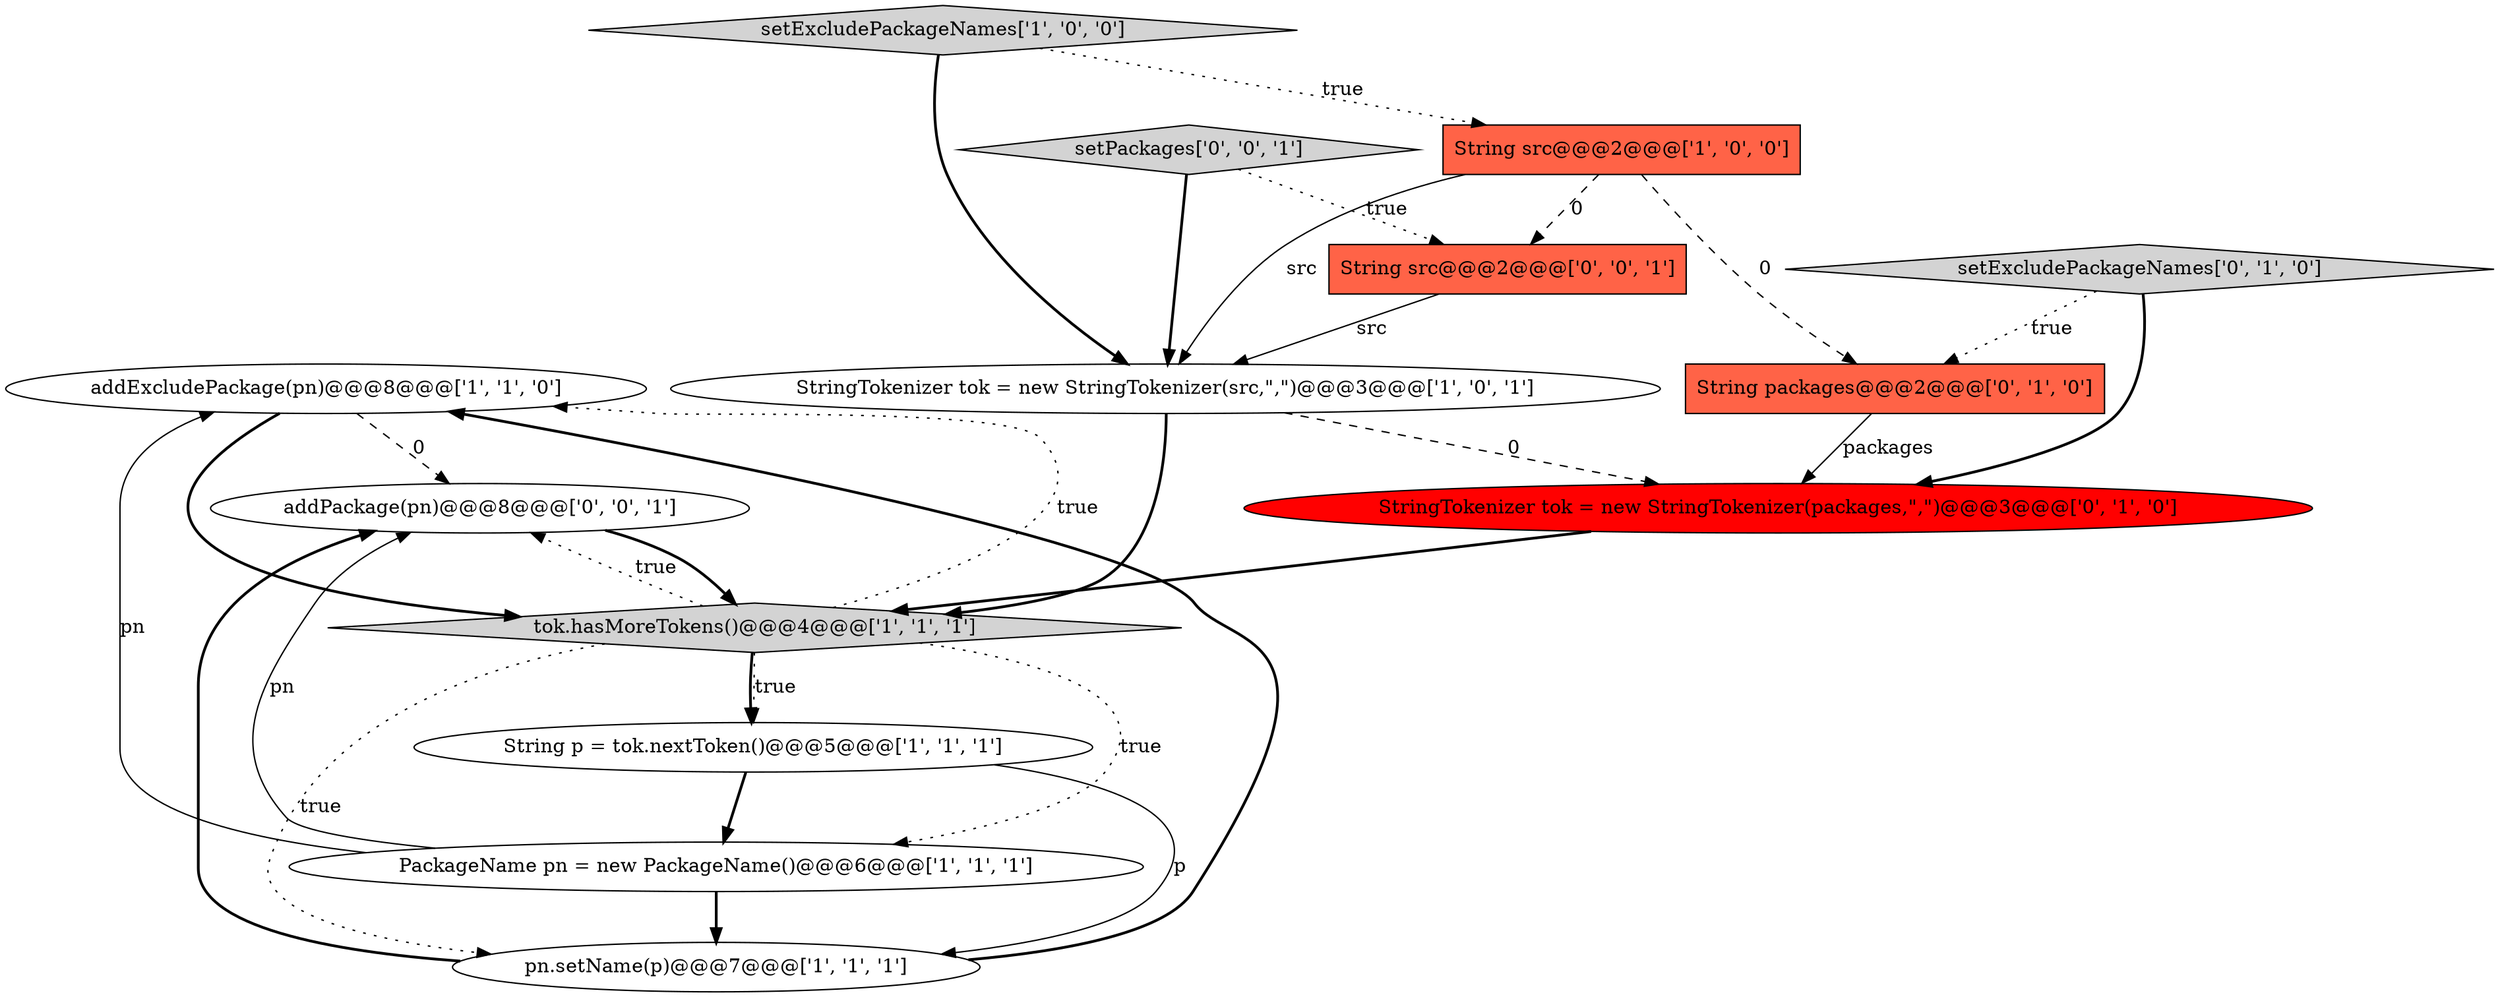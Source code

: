 digraph {
1 [style = filled, label = "addExcludePackage(pn)@@@8@@@['1', '1', '0']", fillcolor = white, shape = ellipse image = "AAA0AAABBB1BBB"];
11 [style = filled, label = "addPackage(pn)@@@8@@@['0', '0', '1']", fillcolor = white, shape = ellipse image = "AAA0AAABBB3BBB"];
5 [style = filled, label = "PackageName pn = new PackageName()@@@6@@@['1', '1', '1']", fillcolor = white, shape = ellipse image = "AAA0AAABBB1BBB"];
4 [style = filled, label = "pn.setName(p)@@@7@@@['1', '1', '1']", fillcolor = white, shape = ellipse image = "AAA0AAABBB1BBB"];
3 [style = filled, label = "String src@@@2@@@['1', '0', '0']", fillcolor = tomato, shape = box image = "AAA1AAABBB1BBB"];
12 [style = filled, label = "String src@@@2@@@['0', '0', '1']", fillcolor = tomato, shape = box image = "AAA0AAABBB3BBB"];
7 [style = filled, label = "tok.hasMoreTokens()@@@4@@@['1', '1', '1']", fillcolor = lightgray, shape = diamond image = "AAA0AAABBB1BBB"];
0 [style = filled, label = "String p = tok.nextToken()@@@5@@@['1', '1', '1']", fillcolor = white, shape = ellipse image = "AAA0AAABBB1BBB"];
13 [style = filled, label = "setPackages['0', '0', '1']", fillcolor = lightgray, shape = diamond image = "AAA0AAABBB3BBB"];
2 [style = filled, label = "setExcludePackageNames['1', '0', '0']", fillcolor = lightgray, shape = diamond image = "AAA0AAABBB1BBB"];
9 [style = filled, label = "StringTokenizer tok = new StringTokenizer(packages,\",\")@@@3@@@['0', '1', '0']", fillcolor = red, shape = ellipse image = "AAA1AAABBB2BBB"];
6 [style = filled, label = "StringTokenizer tok = new StringTokenizer(src,\",\")@@@3@@@['1', '0', '1']", fillcolor = white, shape = ellipse image = "AAA0AAABBB1BBB"];
8 [style = filled, label = "String packages@@@2@@@['0', '1', '0']", fillcolor = tomato, shape = box image = "AAA1AAABBB2BBB"];
10 [style = filled, label = "setExcludePackageNames['0', '1', '0']", fillcolor = lightgray, shape = diamond image = "AAA0AAABBB2BBB"];
2->3 [style = dotted, label="true"];
10->8 [style = dotted, label="true"];
5->11 [style = solid, label="pn"];
13->12 [style = dotted, label="true"];
2->6 [style = bold, label=""];
5->1 [style = solid, label="pn"];
6->9 [style = dashed, label="0"];
7->0 [style = bold, label=""];
9->7 [style = bold, label=""];
7->0 [style = dotted, label="true"];
1->7 [style = bold, label=""];
0->4 [style = solid, label="p"];
7->5 [style = dotted, label="true"];
3->12 [style = dashed, label="0"];
7->11 [style = dotted, label="true"];
1->11 [style = dashed, label="0"];
5->4 [style = bold, label=""];
7->4 [style = dotted, label="true"];
12->6 [style = solid, label="src"];
3->8 [style = dashed, label="0"];
4->1 [style = bold, label=""];
10->9 [style = bold, label=""];
13->6 [style = bold, label=""];
6->7 [style = bold, label=""];
4->11 [style = bold, label=""];
7->1 [style = dotted, label="true"];
8->9 [style = solid, label="packages"];
11->7 [style = bold, label=""];
3->6 [style = solid, label="src"];
0->5 [style = bold, label=""];
}
